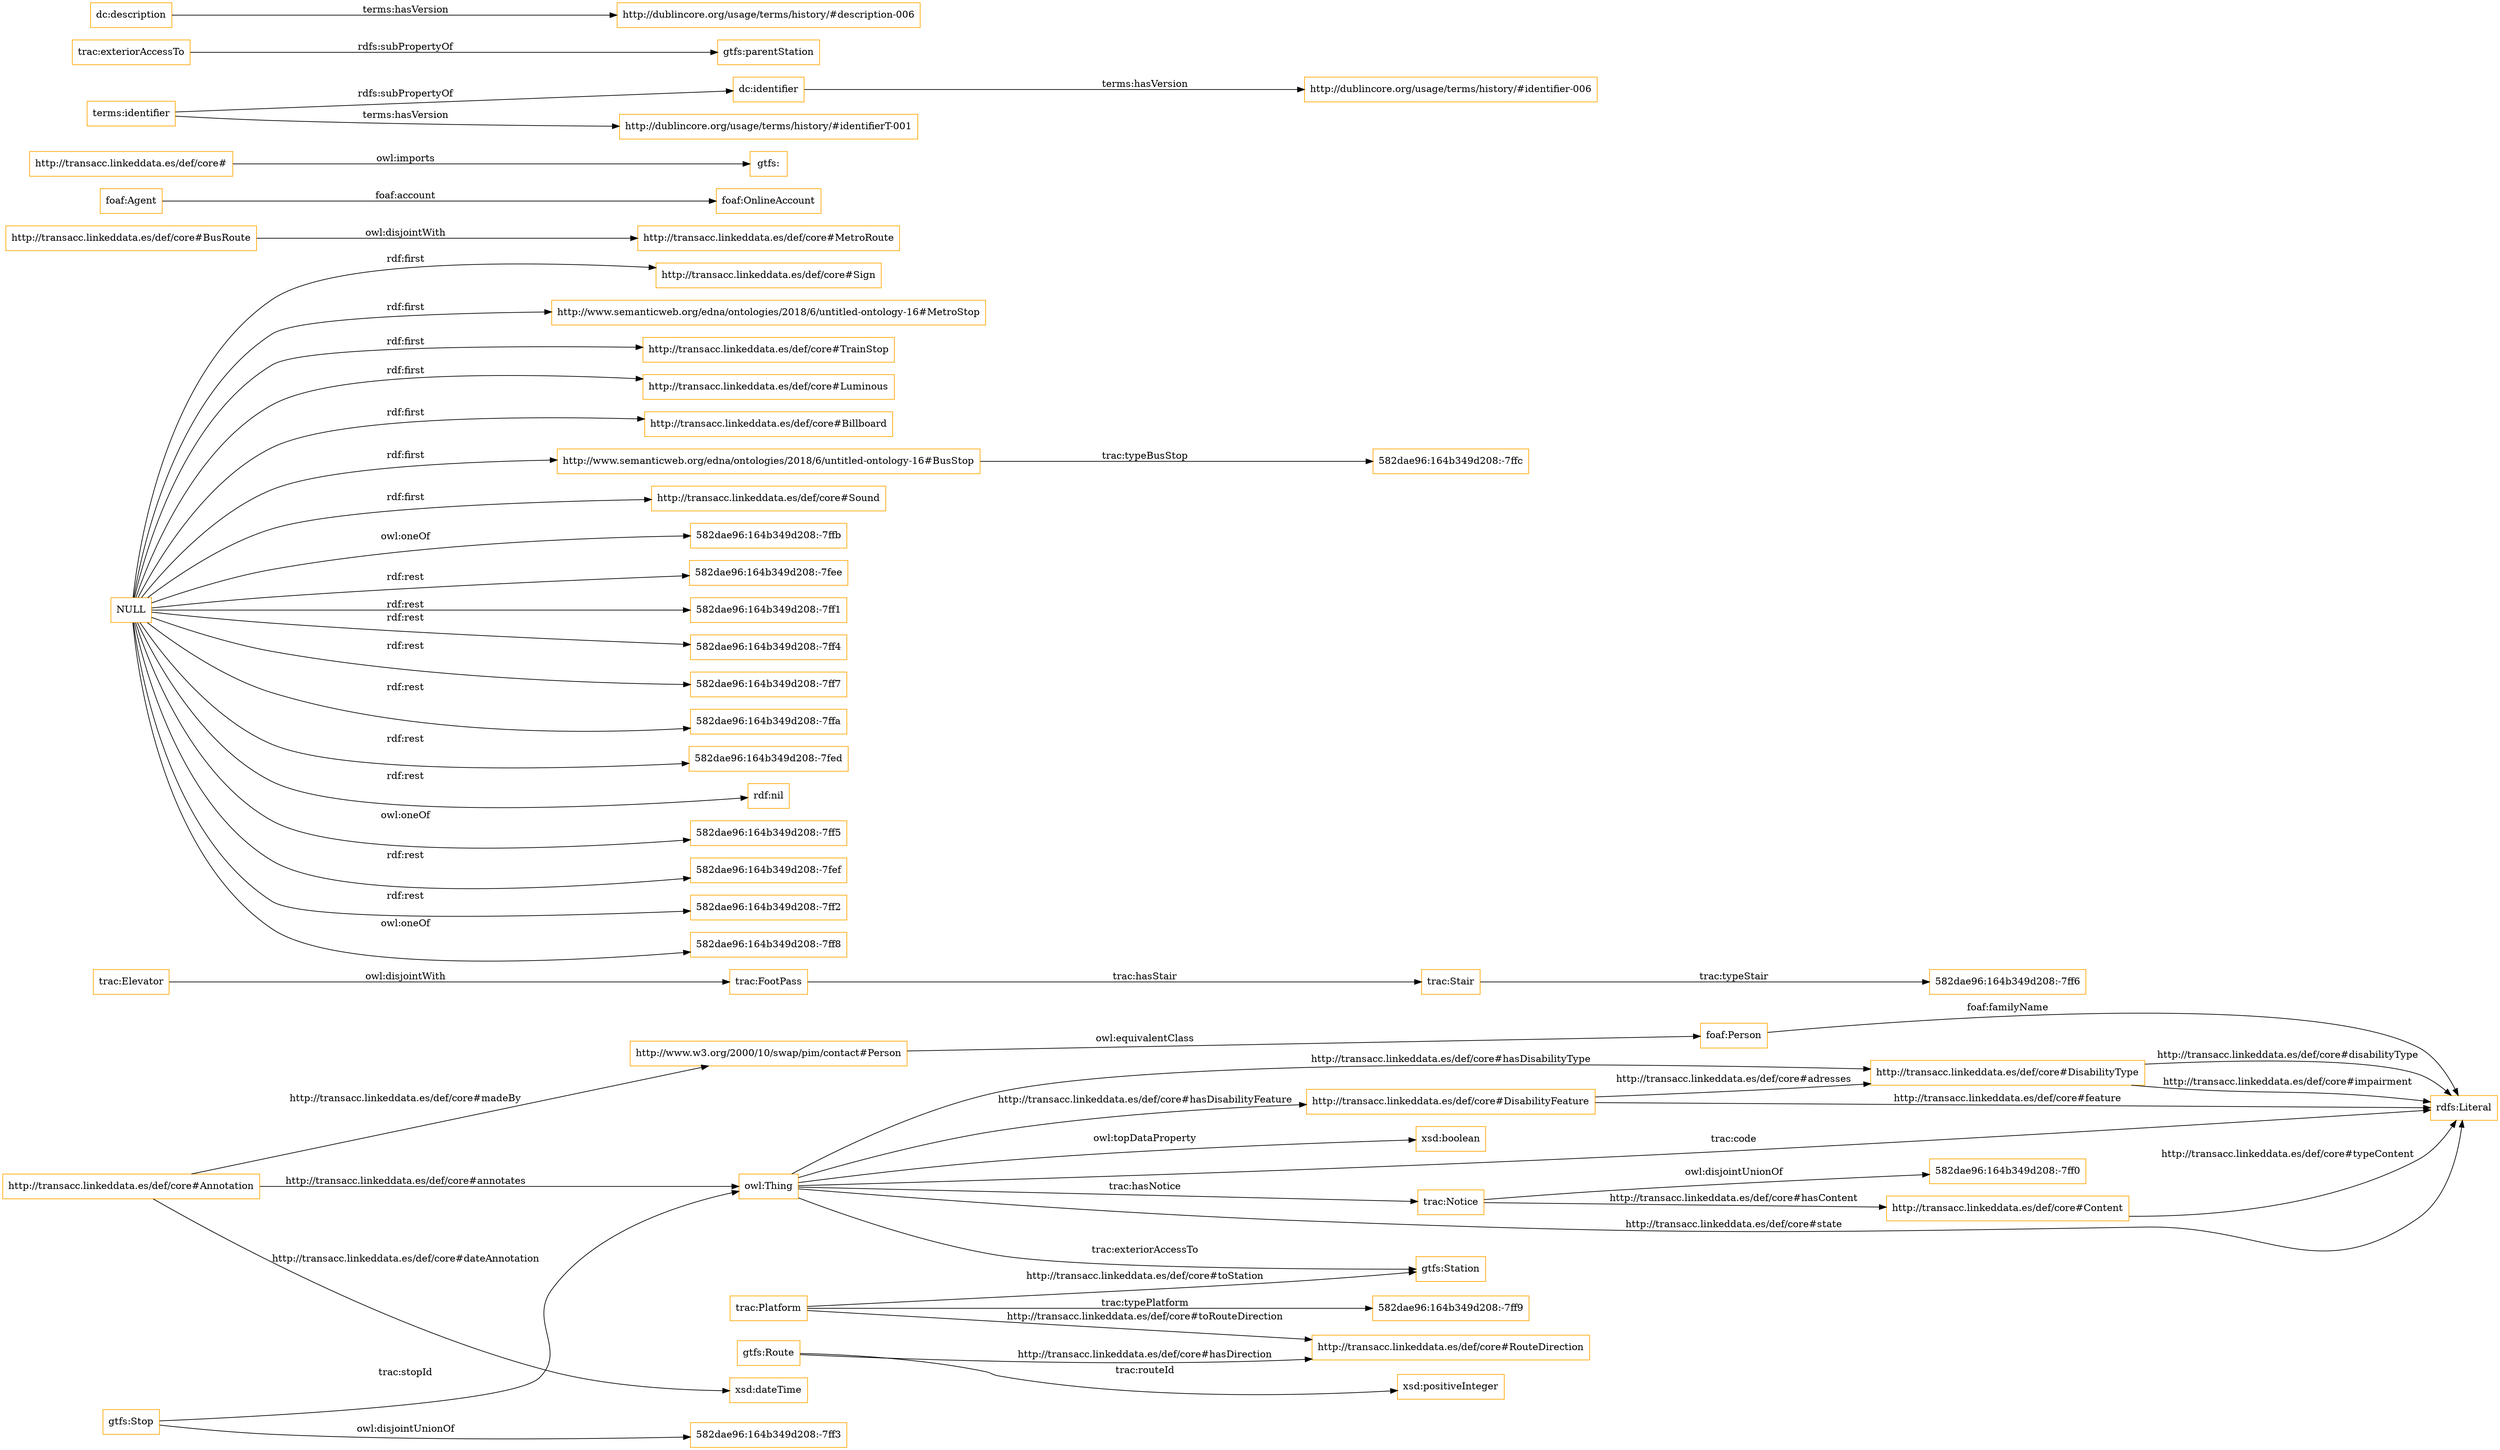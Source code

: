 digraph ar2dtool_diagram { 
rankdir=LR;
size="1501"
node [shape = rectangle, color="orange"]; "http://transacc.linkeddata.es/def/core#Annotation" "trac:Stair" "http://transacc.linkeddata.es/def/core#Sign" "http://www.w3.org/2000/10/swap/pim/contact#Person" "trac:Platform" "trac:FootPass" "http://transacc.linkeddata.es/def/core#DisabilityFeature" "http://transacc.linkeddata.es/def/core#BusRoute" "http://transacc.linkeddata.es/def/core#Content" "http://www.semanticweb.org/edna/ontologies/2018/6/untitled-ontology-16#MetroStop" "http://transacc.linkeddata.es/def/core#TrainStop" "http://transacc.linkeddata.es/def/core#Luminous" "http://transacc.linkeddata.es/def/core#Billboard" "http://www.semanticweb.org/edna/ontologies/2018/6/untitled-ontology-16#BusStop" "http://transacc.linkeddata.es/def/core#RouteDirection" "http://transacc.linkeddata.es/def/core#Sound" "foaf:OnlineAccount" "foaf:Person" "trac:Elevator" "http://transacc.linkeddata.es/def/core#MetroRoute" "trac:Notice" "http://transacc.linkeddata.es/def/core#DisabilityType" ; /*classes style*/
	"http://transacc.linkeddata.es/def/core#" -> "gtfs:" [ label = "owl:imports" ];
	"trac:Elevator" -> "trac:FootPass" [ label = "owl:disjointWith" ];
	"trac:Notice" -> "582dae96:164b349d208:-7ff0" [ label = "owl:disjointUnionOf" ];
	"dc:identifier" -> "http://dublincore.org/usage/terms/history/#identifier-006" [ label = "terms:hasVersion" ];
	"gtfs:Stop" -> "582dae96:164b349d208:-7ff3" [ label = "owl:disjointUnionOf" ];
	"terms:identifier" -> "dc:identifier" [ label = "rdfs:subPropertyOf" ];
	"terms:identifier" -> "http://dublincore.org/usage/terms/history/#identifierT-001" [ label = "terms:hasVersion" ];
	"trac:exteriorAccessTo" -> "gtfs:parentStation" [ label = "rdfs:subPropertyOf" ];
	"http://transacc.linkeddata.es/def/core#BusRoute" -> "http://transacc.linkeddata.es/def/core#MetroRoute" [ label = "owl:disjointWith" ];
	"dc:description" -> "http://dublincore.org/usage/terms/history/#description-006" [ label = "terms:hasVersion" ];
	"http://www.w3.org/2000/10/swap/pim/contact#Person" -> "foaf:Person" [ label = "owl:equivalentClass" ];
	"NULL" -> "582dae96:164b349d208:-7ffb" [ label = "owl:oneOf" ];
	"NULL" -> "582dae96:164b349d208:-7fee" [ label = "rdf:rest" ];
	"NULL" -> "582dae96:164b349d208:-7ff1" [ label = "rdf:rest" ];
	"NULL" -> "582dae96:164b349d208:-7ff4" [ label = "rdf:rest" ];
	"NULL" -> "582dae96:164b349d208:-7ff7" [ label = "rdf:rest" ];
	"NULL" -> "582dae96:164b349d208:-7ffa" [ label = "rdf:rest" ];
	"NULL" -> "http://transacc.linkeddata.es/def/core#Luminous" [ label = "rdf:first" ];
	"NULL" -> "http://transacc.linkeddata.es/def/core#Billboard" [ label = "rdf:first" ];
	"NULL" -> "http://transacc.linkeddata.es/def/core#Sound" [ label = "rdf:first" ];
	"NULL" -> "582dae96:164b349d208:-7fed" [ label = "rdf:rest" ];
	"NULL" -> "http://transacc.linkeddata.es/def/core#Sign" [ label = "rdf:first" ];
	"NULL" -> "http://www.semanticweb.org/edna/ontologies/2018/6/untitled-ontology-16#MetroStop" [ label = "rdf:first" ];
	"NULL" -> "rdf:nil" [ label = "rdf:rest" ];
	"NULL" -> "582dae96:164b349d208:-7ff5" [ label = "owl:oneOf" ];
	"NULL" -> "http://www.semanticweb.org/edna/ontologies/2018/6/untitled-ontology-16#BusStop" [ label = "rdf:first" ];
	"NULL" -> "582dae96:164b349d208:-7fef" [ label = "rdf:rest" ];
	"NULL" -> "582dae96:164b349d208:-7ff2" [ label = "rdf:rest" ];
	"NULL" -> "http://transacc.linkeddata.es/def/core#TrainStop" [ label = "rdf:first" ];
	"NULL" -> "582dae96:164b349d208:-7ff8" [ label = "owl:oneOf" ];
	"http://www.semanticweb.org/edna/ontologies/2018/6/untitled-ontology-16#BusStop" -> "582dae96:164b349d208:-7ffc" [ label = "trac:typeBusStop" ];
	"http://transacc.linkeddata.es/def/core#DisabilityType" -> "rdfs:Literal" [ label = "http://transacc.linkeddata.es/def/core#disabilityType" ];
	"owl:Thing" -> "http://transacc.linkeddata.es/def/core#DisabilityType" [ label = "http://transacc.linkeddata.es/def/core#hasDisabilityType" ];
	"trac:Platform" -> "gtfs:Station" [ label = "http://transacc.linkeddata.es/def/core#toStation" ];
	"trac:Platform" -> "http://transacc.linkeddata.es/def/core#RouteDirection" [ label = "http://transacc.linkeddata.es/def/core#toRouteDirection" ];
	"owl:Thing" -> "rdfs:Literal" [ label = "http://transacc.linkeddata.es/def/core#state" ];
	"owl:Thing" -> "trac:Notice" [ label = "trac:hasNotice" ];
	"foaf:Person" -> "rdfs:Literal" [ label = "foaf:familyName" ];
	"owl:Thing" -> "gtfs:Station" [ label = "trac:exteriorAccessTo" ];
	"http://transacc.linkeddata.es/def/core#DisabilityType" -> "rdfs:Literal" [ label = "http://transacc.linkeddata.es/def/core#impairment" ];
	"http://transacc.linkeddata.es/def/core#Annotation" -> "xsd:dateTime" [ label = "http://transacc.linkeddata.es/def/core#dateAnnotation" ];
	"trac:Platform" -> "582dae96:164b349d208:-7ff9" [ label = "trac:typePlatform" ];
	"trac:FootPass" -> "trac:Stair" [ label = "trac:hasStair" ];
	"http://transacc.linkeddata.es/def/core#Annotation" -> "owl:Thing" [ label = "http://transacc.linkeddata.es/def/core#annotates" ];
	"gtfs:Stop" -> "owl:Thing" [ label = "trac:stopId" ];
	"http://transacc.linkeddata.es/def/core#Content" -> "rdfs:Literal" [ label = "http://transacc.linkeddata.es/def/core#typeContent" ];
	"http://transacc.linkeddata.es/def/core#DisabilityFeature" -> "http://transacc.linkeddata.es/def/core#DisabilityType" [ label = "http://transacc.linkeddata.es/def/core#adresses" ];
	"http://transacc.linkeddata.es/def/core#Annotation" -> "http://www.w3.org/2000/10/swap/pim/contact#Person" [ label = "http://transacc.linkeddata.es/def/core#madeBy" ];
	"owl:Thing" -> "rdfs:Literal" [ label = "trac:code" ];
	"foaf:Agent" -> "foaf:OnlineAccount" [ label = "foaf:account" ];
	"http://transacc.linkeddata.es/def/core#DisabilityFeature" -> "rdfs:Literal" [ label = "http://transacc.linkeddata.es/def/core#feature" ];
	"gtfs:Route" -> "xsd:positiveInteger" [ label = "trac:routeId" ];
	"gtfs:Route" -> "http://transacc.linkeddata.es/def/core#RouteDirection" [ label = "http://transacc.linkeddata.es/def/core#hasDirection" ];
	"trac:Stair" -> "582dae96:164b349d208:-7ff6" [ label = "trac:typeStair" ];
	"owl:Thing" -> "xsd:boolean" [ label = "owl:topDataProperty" ];
	"trac:Notice" -> "http://transacc.linkeddata.es/def/core#Content" [ label = "http://transacc.linkeddata.es/def/core#hasContent" ];
	"owl:Thing" -> "http://transacc.linkeddata.es/def/core#DisabilityFeature" [ label = "http://transacc.linkeddata.es/def/core#hasDisabilityFeature" ];

}
